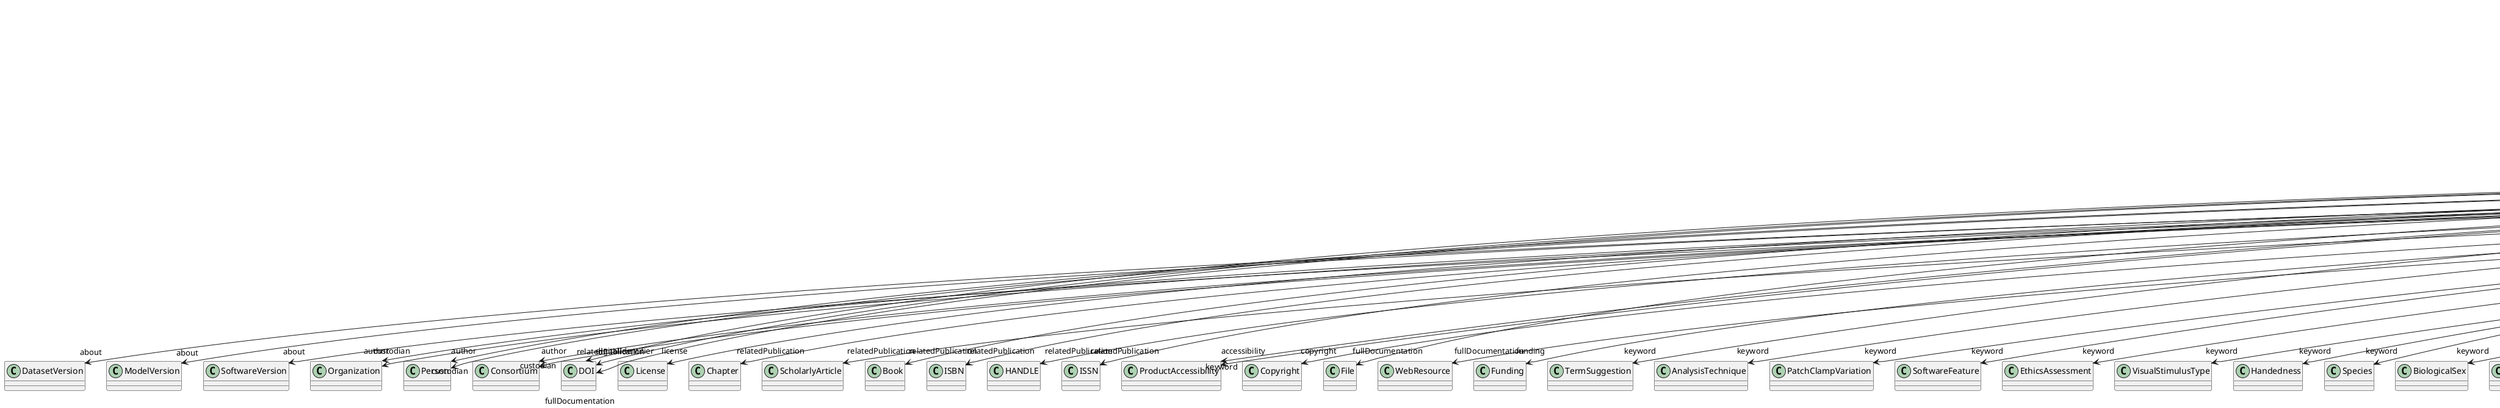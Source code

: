 @startuml
class LivePaperVersion {
+about
+author
+digitalIdentifier
+isAlternativeVersionOf
+isNewVersionOf
+license
+modificationDate
+relatedPublication
+accessibility
+copyright
+custodian
+description
+fullDocumentation
+fullName
+funding
+homepage
+howToCite
+keyword
+otherContribution
+releaseDate
+repository
+shortName
+supportChannel
+versionIdentifier
+versionInnovation

}
LivePaperVersion -d-> "about" DatasetVersion
LivePaperVersion -d-> "about" ModelVersion
LivePaperVersion -d-> "about" SoftwareVersion
LivePaperVersion -d-> "author" Organization
LivePaperVersion -d-> "author" Person
LivePaperVersion -d-> "author" Consortium
LivePaperVersion -d-> "digitalIdentifier" DOI
LivePaperVersion -d-> "isAlternativeVersionOf" LivePaperVersion
LivePaperVersion -d-> "isNewVersionOf" LivePaperVersion
LivePaperVersion -d-> "license" License
LivePaperVersion -d-> "relatedPublication" Chapter
LivePaperVersion -d-> "relatedPublication" ScholarlyArticle
LivePaperVersion -d-> "relatedPublication" Book
LivePaperVersion -d-> "relatedPublication" ISBN
LivePaperVersion -d-> "relatedPublication" DOI
LivePaperVersion -d-> "relatedPublication" HANDLE
LivePaperVersion -d-> "relatedPublication" ISSN
LivePaperVersion -d-> "accessibility" ProductAccessibility
LivePaperVersion -d-> "copyright" Copyright
LivePaperVersion -d-> "custodian" Organization
LivePaperVersion -d-> "custodian" Person
LivePaperVersion -d-> "custodian" Consortium
LivePaperVersion -d-> "fullDocumentation" DOI
LivePaperVersion -d-> "fullDocumentation" File
LivePaperVersion -d-> "fullDocumentation" WebResource
LivePaperVersion -d-> "funding" Funding
LivePaperVersion -d-> "keyword" TermSuggestion
LivePaperVersion -d-> "keyword" AnalysisTechnique
LivePaperVersion -d-> "keyword" PatchClampVariation
LivePaperVersion -d-> "keyword" SoftwareFeature
LivePaperVersion -d-> "keyword" EthicsAssessment
LivePaperVersion -d-> "keyword" VisualStimulusType
LivePaperVersion -d-> "keyword" Handedness
LivePaperVersion -d-> "keyword" Species
LivePaperVersion -d-> "keyword" BiologicalSex
LivePaperVersion -d-> "keyword" QualitativeOverlap
LivePaperVersion -d-> "keyword" Service
LivePaperVersion -d-> "keyword" SemanticDataType
LivePaperVersion -d-> "keyword" OpticalStimulusType
LivePaperVersion -d-> "keyword" AgeCategory
LivePaperVersion -d-> "keyword" UBERONParcellation
LivePaperVersion -d-> "keyword" FileRepositoryType
LivePaperVersion -d-> "keyword" TissueSampleAttribute
LivePaperVersion -d-> "keyword" TypeOfUncertainty
LivePaperVersion -d-> "keyword" OlfactoryStimulusType
LivePaperVersion -d-> "keyword" OperatingSystem
LivePaperVersion -d-> "keyword" LearningResourceType
LivePaperVersion -d-> "keyword" ModelScope
LivePaperVersion -d-> "keyword" ElectricalStimulusType
LivePaperVersion -d-> "keyword" OperatingDevice
LivePaperVersion -d-> "keyword" CellType
LivePaperVersion -d-> "keyword" Disease
LivePaperVersion -d-> "keyword" FileBundleGrouping
LivePaperVersion -d-> "keyword" AuditoryStimulusType
LivePaperVersion -d-> "keyword" ChemicalMixtureType
LivePaperVersion -d-> "keyword" EducationalLevel
LivePaperVersion -d-> "keyword" AnatomicalPlane
LivePaperVersion -d-> "keyword" SubjectAttribute
LivePaperVersion -d-> "keyword" DataType
LivePaperVersion -d-> "keyword" SubcellularEntity
LivePaperVersion -d-> "keyword" CriteriaQualityType
LivePaperVersion -d-> "keyword" ActionStatusType
LivePaperVersion -d-> "keyword" GeneticStrainType
LivePaperVersion -d-> "keyword" StimulationApproach
LivePaperVersion -d-> "keyword" Colormap
LivePaperVersion -d-> "keyword" MetaDataModelType
LivePaperVersion -d-> "keyword" OrganismSubstance
LivePaperVersion -d-> "keyword" TactileStimulusType
LivePaperVersion -d-> "keyword" OrganismSystem
LivePaperVersion -d-> "keyword" GustatoryStimulusType
LivePaperVersion -d-> "keyword" CranialWindowConstructionType
LivePaperVersion -d-> "keyword" Organ
LivePaperVersion -d-> "keyword" Laterality
LivePaperVersion -d-> "keyword" AnnotationType
LivePaperVersion -d-> "keyword" PreparationType
LivePaperVersion -d-> "keyword" Terminology
LivePaperVersion -d-> "keyword" UnitOfMeasurement
LivePaperVersion -d-> "keyword" ModelAbstractionLevel
LivePaperVersion -d-> "keyword" AnatomicalAxesOrientation
LivePaperVersion -d-> "keyword" ProgrammingLanguage
LivePaperVersion -d-> "keyword" CranialWindowReinforcementType
LivePaperVersion -d-> "keyword" SoftwareApplicationCategory
LivePaperVersion -d-> "keyword" TissueSampleType
LivePaperVersion -d-> "keyword" Technique
LivePaperVersion -d-> "keyword" DifferenceMeasure
LivePaperVersion -d-> "keyword" StimulationTechnique
LivePaperVersion -d-> "keyword" AnatomicalIdentificationType
LivePaperVersion -d-> "keyword" FileUsageRole
LivePaperVersion -d-> "keyword" DiseaseModel
LivePaperVersion -d-> "keyword" MeasuredQuantity
LivePaperVersion -d-> "keyword" ProductAccessibility
LivePaperVersion -d-> "keyword" DeviceType
LivePaperVersion -d-> "keyword" Language
LivePaperVersion -d-> "keyword" BreedingType
LivePaperVersion -d-> "keyword" BiologicalOrder
LivePaperVersion -d-> "keyword" AtlasType
LivePaperVersion -d-> "keyword" MolecularEntity
LivePaperVersion -d-> "keyword" ExperimentalApproach
LivePaperVersion -d-> "keyword" ContributionType
LivePaperVersion -d-> "keyword" SetupType
LivePaperVersion -d-> "keyword" CellCultureType
LivePaperVersion -d-> "keyword" AnnotationCriteriaType
LivePaperVersion -d-> "otherContribution" Contribution
LivePaperVersion -d-> "repository" FileRepository

@enduml